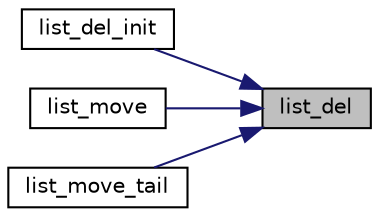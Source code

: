 digraph "list_del"
{
 // INTERACTIVE_SVG=YES
 // LATEX_PDF_SIZE
  bgcolor="transparent";
  edge [fontname="Helvetica",fontsize="10",labelfontname="Helvetica",labelfontsize="10"];
  node [fontname="Helvetica",fontsize="10",shape=record];
  rankdir="RL";
  Node1 [label="list_del",height=0.2,width=0.4,color="black", fillcolor="grey75", style="filled", fontcolor="black",tooltip=" "];
  Node1 -> Node2 [dir="back",color="midnightblue",fontsize="10",style="solid",fontname="Helvetica"];
  Node2 [label="list_del_init",height=0.2,width=0.4,color="black",URL="$da/d23/list_8h.html#ae1cde0f50b85945cfff23be4fc1586f4",tooltip=" "];
  Node1 -> Node3 [dir="back",color="midnightblue",fontsize="10",style="solid",fontname="Helvetica"];
  Node3 [label="list_move",height=0.2,width=0.4,color="black",URL="$da/d23/list_8h.html#a8a3db3d09453e5feb9c573d070ee3512",tooltip=" "];
  Node1 -> Node4 [dir="back",color="midnightblue",fontsize="10",style="solid",fontname="Helvetica"];
  Node4 [label="list_move_tail",height=0.2,width=0.4,color="black",URL="$da/d23/list_8h.html#a5442a18ab7713a14760c1cd89c758050",tooltip=" "];
}
